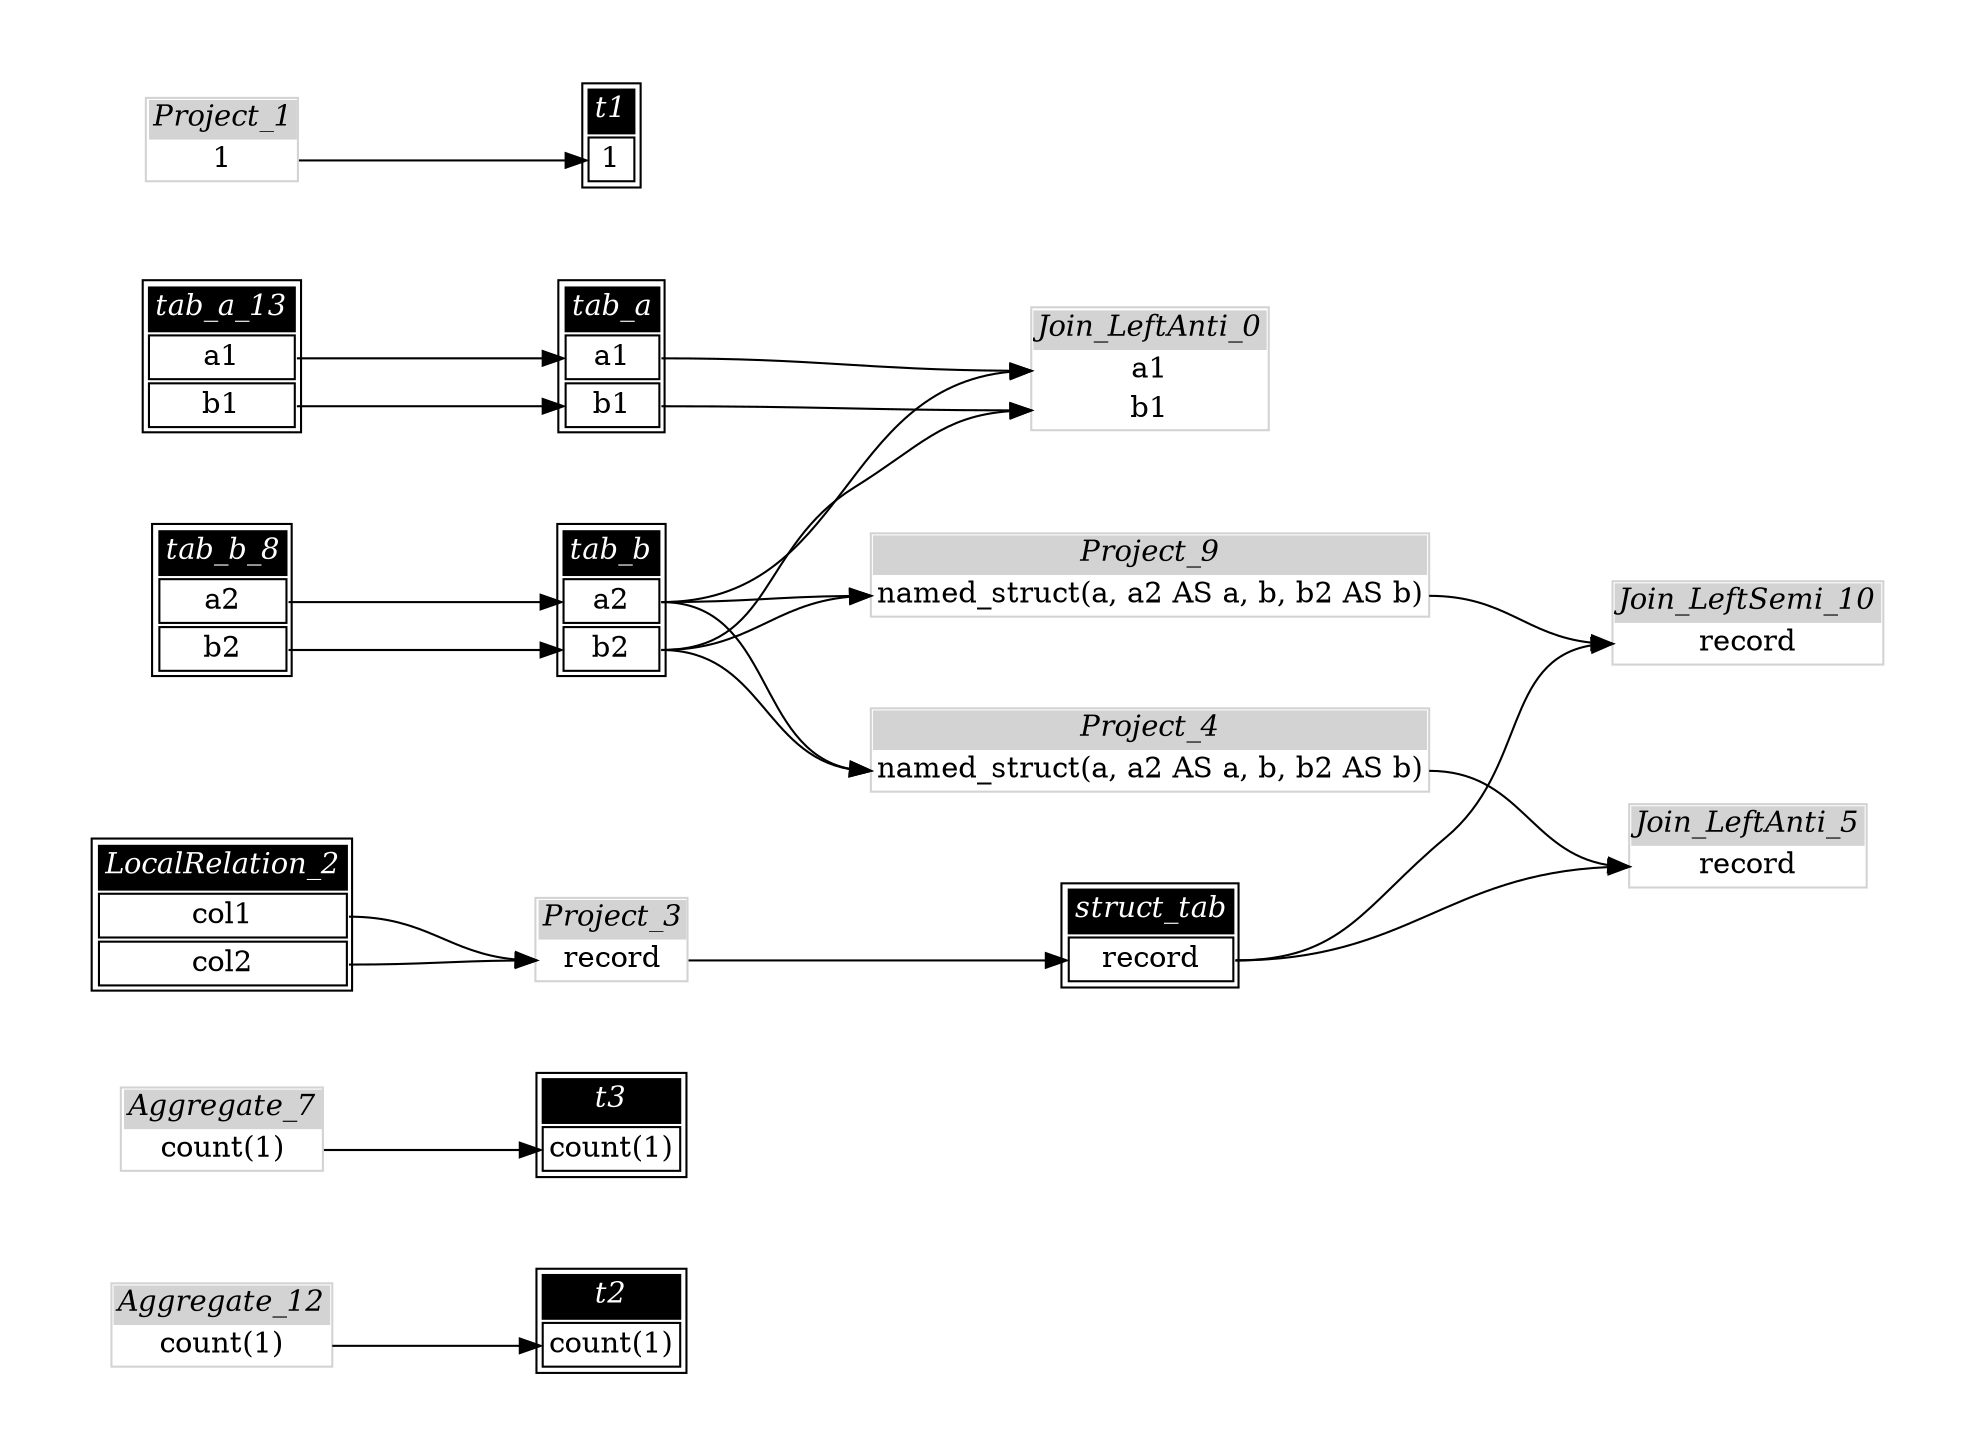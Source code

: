 // Automatically generated by SQLFlowTestSuite


digraph {
  graph [pad="0.5" nodesep="0.5" ranksep="1" fontname="Helvetica" rankdir=LR];
  node [shape=plaintext]

  
"Aggregate_12" [label=<
<table color="lightgray" border="1" cellborder="0" cellspacing="0">
  <tr><td bgcolor="lightgray" port="nodeName"><i>Aggregate_12</i></td></tr>
  <tr><td port="0">count(1)</td></tr>
</table>>];
       

"Aggregate_7" [label=<
<table color="lightgray" border="1" cellborder="0" cellspacing="0">
  <tr><td bgcolor="lightgray" port="nodeName"><i>Aggregate_7</i></td></tr>
  <tr><td port="0">count(1)</td></tr>
</table>>];
       

"Join_LeftAnti_0" [label=<
<table color="lightgray" border="1" cellborder="0" cellspacing="0">
  <tr><td bgcolor="lightgray" port="nodeName"><i>Join_LeftAnti_0</i></td></tr>
  <tr><td port="0">a1</td></tr>
<tr><td port="1">b1</td></tr>
</table>>];
       

"Join_LeftAnti_5" [label=<
<table color="lightgray" border="1" cellborder="0" cellspacing="0">
  <tr><td bgcolor="lightgray" port="nodeName"><i>Join_LeftAnti_5</i></td></tr>
  <tr><td port="0">record</td></tr>
</table>>];
       

"Join_LeftSemi_10" [label=<
<table color="lightgray" border="1" cellborder="0" cellspacing="0">
  <tr><td bgcolor="lightgray" port="nodeName"><i>Join_LeftSemi_10</i></td></tr>
  <tr><td port="0">record</td></tr>
</table>>];
       

"LocalRelation_2" [color="black" label=<
<table>
  <tr><td bgcolor="black" port="nodeName"><i><font color="white">LocalRelation_2</font></i></td></tr>
  <tr><td port="0">col1</td></tr>
<tr><td port="1">col2</td></tr>
</table>>];
       

"Project_1" [label=<
<table color="lightgray" border="1" cellborder="0" cellspacing="0">
  <tr><td bgcolor="lightgray" port="nodeName"><i>Project_1</i></td></tr>
  <tr><td port="0">1</td></tr>
</table>>];
       

"Project_3" [label=<
<table color="lightgray" border="1" cellborder="0" cellspacing="0">
  <tr><td bgcolor="lightgray" port="nodeName"><i>Project_3</i></td></tr>
  <tr><td port="0">record</td></tr>
</table>>];
       

"Project_4" [label=<
<table color="lightgray" border="1" cellborder="0" cellspacing="0">
  <tr><td bgcolor="lightgray" port="nodeName"><i>Project_4</i></td></tr>
  <tr><td port="0">named_struct(a, a2 AS a, b, b2 AS b)</td></tr>
</table>>];
       

"Project_9" [label=<
<table color="lightgray" border="1" cellborder="0" cellspacing="0">
  <tr><td bgcolor="lightgray" port="nodeName"><i>Project_9</i></td></tr>
  <tr><td port="0">named_struct(a, a2 AS a, b, b2 AS b)</td></tr>
</table>>];
       

"struct_tab" [color="black" label=<
<table>
  <tr><td bgcolor="black" port="nodeName"><i><font color="white">struct_tab</font></i></td></tr>
  <tr><td port="0">record</td></tr>
</table>>];
       

"t1" [color="black" label=<
<table>
  <tr><td bgcolor="black" port="nodeName"><i><font color="white">t1</font></i></td></tr>
  <tr><td port="0">1</td></tr>
</table>>];
       

"t2" [color="black" label=<
<table>
  <tr><td bgcolor="black" port="nodeName"><i><font color="white">t2</font></i></td></tr>
  <tr><td port="0">count(1)</td></tr>
</table>>];
       

"t3" [color="black" label=<
<table>
  <tr><td bgcolor="black" port="nodeName"><i><font color="white">t3</font></i></td></tr>
  <tr><td port="0">count(1)</td></tr>
</table>>];
       

"tab_a" [color="black" label=<
<table>
  <tr><td bgcolor="black" port="nodeName"><i><font color="white">tab_a</font></i></td></tr>
  <tr><td port="0">a1</td></tr>
<tr><td port="1">b1</td></tr>
</table>>];
       

"tab_a_13" [color="black" label=<
<table>
  <tr><td bgcolor="black" port="nodeName"><i><font color="white">tab_a_13</font></i></td></tr>
  <tr><td port="0">a1</td></tr>
<tr><td port="1">b1</td></tr>
</table>>];
       

"tab_b" [color="black" label=<
<table>
  <tr><td bgcolor="black" port="nodeName"><i><font color="white">tab_b</font></i></td></tr>
  <tr><td port="0">a2</td></tr>
<tr><td port="1">b2</td></tr>
</table>>];
       

"tab_b_8" [color="black" label=<
<table>
  <tr><td bgcolor="black" port="nodeName"><i><font color="white">tab_b_8</font></i></td></tr>
  <tr><td port="0">a2</td></tr>
<tr><td port="1">b2</td></tr>
</table>>];
       
  "Aggregate_12":0 -> "t2":0;
"Aggregate_7":0 -> "t3":0;
"LocalRelation_2":0 -> "Project_3":0;
"LocalRelation_2":1 -> "Project_3":0;
"Project_1":0 -> "t1":0;
"Project_3":0 -> "struct_tab":0;
"Project_4":0 -> "Join_LeftAnti_5":0;
"Project_9":0 -> "Join_LeftSemi_10":0;
"struct_tab":0 -> "Join_LeftAnti_5":0;
"struct_tab":0 -> "Join_LeftSemi_10":0;
"tab_a":0 -> "Join_LeftAnti_0":0;
"tab_a":1 -> "Join_LeftAnti_0":1;
"tab_a_13":0 -> "tab_a":0;
"tab_a_13":1 -> "tab_a":1;
"tab_b":0 -> "Join_LeftAnti_0":0;
"tab_b":0 -> "Project_4":0;
"tab_b":0 -> "Project_9":0;
"tab_b":1 -> "Join_LeftAnti_0":1;
"tab_b":1 -> "Project_4":0;
"tab_b":1 -> "Project_9":0;
"tab_b_8":0 -> "tab_b":0;
"tab_b_8":1 -> "tab_b":1;
}
       